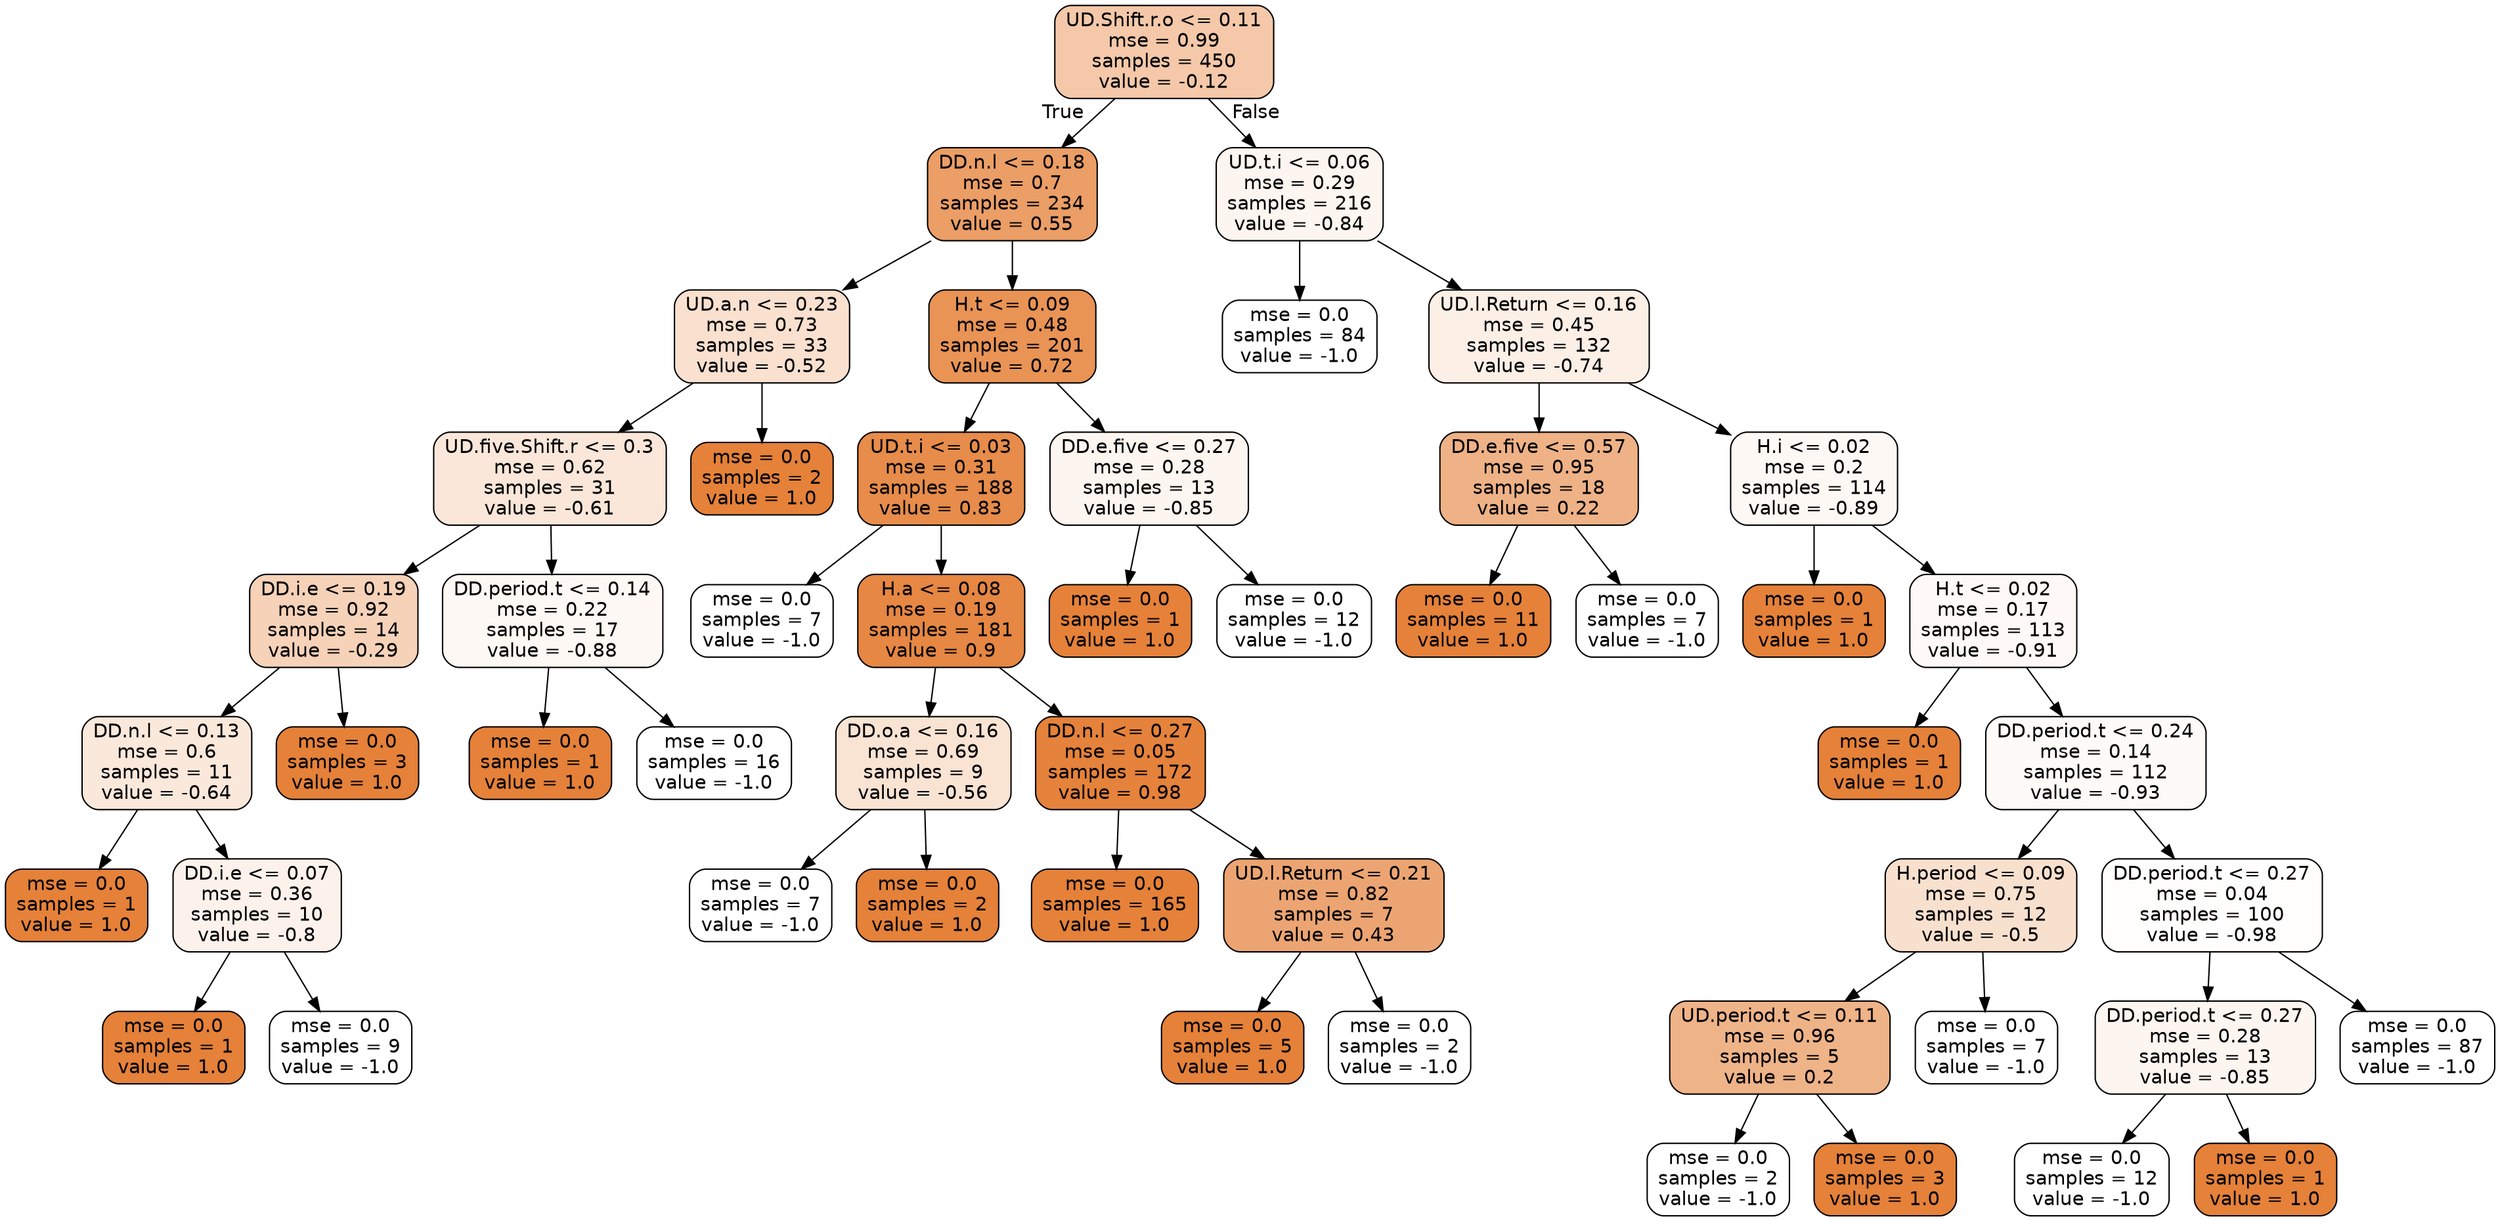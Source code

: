 digraph Tree {
node [shape=box, style="filled, rounded", color="black", fontname=helvetica] ;
edge [fontname=helvetica] ;
0 [label="UD.Shift.r.o <= 0.11\nmse = 0.99\nsamples = 450\nvalue = -0.12", fillcolor="#f4c8a8"] ;
1 [label="DD.n.l <= 0.18\nmse = 0.7\nsamples = 234\nvalue = 0.55", fillcolor="#eb9e66"] ;
0 -> 1 [labeldistance=2.5, labelangle=45, headlabel="True"] ;
2 [label="UD.a.n <= 0.23\nmse = 0.73\nsamples = 33\nvalue = -0.52", fillcolor="#f9e0cf"] ;
1 -> 2 ;
3 [label="UD.five.Shift.r <= 0.3\nmse = 0.62\nsamples = 31\nvalue = -0.61", fillcolor="#fae7d9"] ;
2 -> 3 ;
4 [label="DD.i.e <= 0.19\nmse = 0.92\nsamples = 14\nvalue = -0.29", fillcolor="#f6d2b8"] ;
3 -> 4 ;
5 [label="DD.n.l <= 0.13\nmse = 0.6\nsamples = 11\nvalue = -0.64", fillcolor="#fae8db"] ;
4 -> 5 ;
6 [label="mse = 0.0\nsamples = 1\nvalue = 1.0", fillcolor="#e58139"] ;
5 -> 6 ;
7 [label="DD.i.e <= 0.07\nmse = 0.36\nsamples = 10\nvalue = -0.8", fillcolor="#fcf2eb"] ;
5 -> 7 ;
8 [label="mse = 0.0\nsamples = 1\nvalue = 1.0", fillcolor="#e58139"] ;
7 -> 8 ;
9 [label="mse = 0.0\nsamples = 9\nvalue = -1.0", fillcolor="#ffffff"] ;
7 -> 9 ;
10 [label="mse = 0.0\nsamples = 3\nvalue = 1.0", fillcolor="#e58139"] ;
4 -> 10 ;
11 [label="DD.period.t <= 0.14\nmse = 0.22\nsamples = 17\nvalue = -0.88", fillcolor="#fdf8f3"] ;
3 -> 11 ;
12 [label="mse = 0.0\nsamples = 1\nvalue = 1.0", fillcolor="#e58139"] ;
11 -> 12 ;
13 [label="mse = 0.0\nsamples = 16\nvalue = -1.0", fillcolor="#ffffff"] ;
11 -> 13 ;
14 [label="mse = 0.0\nsamples = 2\nvalue = 1.0", fillcolor="#e58139"] ;
2 -> 14 ;
15 [label="H.t <= 0.09\nmse = 0.48\nsamples = 201\nvalue = 0.72", fillcolor="#e99355"] ;
1 -> 15 ;
16 [label="UD.t.i <= 0.03\nmse = 0.31\nsamples = 188\nvalue = 0.83", fillcolor="#e78c4a"] ;
15 -> 16 ;
17 [label="mse = 0.0\nsamples = 7\nvalue = -1.0", fillcolor="#ffffff"] ;
16 -> 17 ;
18 [label="H.a <= 0.08\nmse = 0.19\nsamples = 181\nvalue = 0.9", fillcolor="#e68743"] ;
16 -> 18 ;
19 [label="DD.o.a <= 0.16\nmse = 0.69\nsamples = 9\nvalue = -0.56", fillcolor="#f9e3d3"] ;
18 -> 19 ;
20 [label="mse = 0.0\nsamples = 7\nvalue = -1.0", fillcolor="#ffffff"] ;
19 -> 20 ;
21 [label="mse = 0.0\nsamples = 2\nvalue = 1.0", fillcolor="#e58139"] ;
19 -> 21 ;
22 [label="DD.n.l <= 0.27\nmse = 0.05\nsamples = 172\nvalue = 0.98", fillcolor="#e5823b"] ;
18 -> 22 ;
23 [label="mse = 0.0\nsamples = 165\nvalue = 1.0", fillcolor="#e58139"] ;
22 -> 23 ;
24 [label="UD.l.Return <= 0.21\nmse = 0.82\nsamples = 7\nvalue = 0.43", fillcolor="#eca572"] ;
22 -> 24 ;
25 [label="mse = 0.0\nsamples = 5\nvalue = 1.0", fillcolor="#e58139"] ;
24 -> 25 ;
26 [label="mse = 0.0\nsamples = 2\nvalue = -1.0", fillcolor="#ffffff"] ;
24 -> 26 ;
27 [label="DD.e.five <= 0.27\nmse = 0.28\nsamples = 13\nvalue = -0.85", fillcolor="#fdf5f0"] ;
15 -> 27 ;
28 [label="mse = 0.0\nsamples = 1\nvalue = 1.0", fillcolor="#e58139"] ;
27 -> 28 ;
29 [label="mse = 0.0\nsamples = 12\nvalue = -1.0", fillcolor="#ffffff"] ;
27 -> 29 ;
30 [label="UD.t.i <= 0.06\nmse = 0.29\nsamples = 216\nvalue = -0.84", fillcolor="#fdf5ef"] ;
0 -> 30 [labeldistance=2.5, labelangle=-45, headlabel="False"] ;
31 [label="mse = 0.0\nsamples = 84\nvalue = -1.0", fillcolor="#ffffff"] ;
30 -> 31 ;
32 [label="UD.l.Return <= 0.16\nmse = 0.45\nsamples = 132\nvalue = -0.74", fillcolor="#fcefe6"] ;
30 -> 32 ;
33 [label="DD.e.five <= 0.57\nmse = 0.95\nsamples = 18\nvalue = 0.22", fillcolor="#efb286"] ;
32 -> 33 ;
34 [label="mse = 0.0\nsamples = 11\nvalue = 1.0", fillcolor="#e58139"] ;
33 -> 34 ;
35 [label="mse = 0.0\nsamples = 7\nvalue = -1.0", fillcolor="#ffffff"] ;
33 -> 35 ;
36 [label="H.i <= 0.02\nmse = 0.2\nsamples = 114\nvalue = -0.89", fillcolor="#fef8f5"] ;
32 -> 36 ;
37 [label="mse = 0.0\nsamples = 1\nvalue = 1.0", fillcolor="#e58139"] ;
36 -> 37 ;
38 [label="H.t <= 0.02\nmse = 0.17\nsamples = 113\nvalue = -0.91", fillcolor="#fef9f6"] ;
36 -> 38 ;
39 [label="mse = 0.0\nsamples = 1\nvalue = 1.0", fillcolor="#e58139"] ;
38 -> 39 ;
40 [label="DD.period.t <= 0.24\nmse = 0.14\nsamples = 112\nvalue = -0.93", fillcolor="#fefaf8"] ;
38 -> 40 ;
41 [label="H.period <= 0.09\nmse = 0.75\nsamples = 12\nvalue = -0.5", fillcolor="#f8e0ce"] ;
40 -> 41 ;
42 [label="UD.period.t <= 0.11\nmse = 0.96\nsamples = 5\nvalue = 0.2", fillcolor="#efb388"] ;
41 -> 42 ;
43 [label="mse = 0.0\nsamples = 2\nvalue = -1.0", fillcolor="#ffffff"] ;
42 -> 43 ;
44 [label="mse = 0.0\nsamples = 3\nvalue = 1.0", fillcolor="#e58139"] ;
42 -> 44 ;
45 [label="mse = 0.0\nsamples = 7\nvalue = -1.0", fillcolor="#ffffff"] ;
41 -> 45 ;
46 [label="DD.period.t <= 0.27\nmse = 0.04\nsamples = 100\nvalue = -0.98", fillcolor="#fffefd"] ;
40 -> 46 ;
47 [label="DD.period.t <= 0.27\nmse = 0.28\nsamples = 13\nvalue = -0.85", fillcolor="#fdf5f0"] ;
46 -> 47 ;
48 [label="mse = 0.0\nsamples = 12\nvalue = -1.0", fillcolor="#ffffff"] ;
47 -> 48 ;
49 [label="mse = 0.0\nsamples = 1\nvalue = 1.0", fillcolor="#e58139"] ;
47 -> 49 ;
50 [label="mse = 0.0\nsamples = 87\nvalue = -1.0", fillcolor="#ffffff"] ;
46 -> 50 ;
}